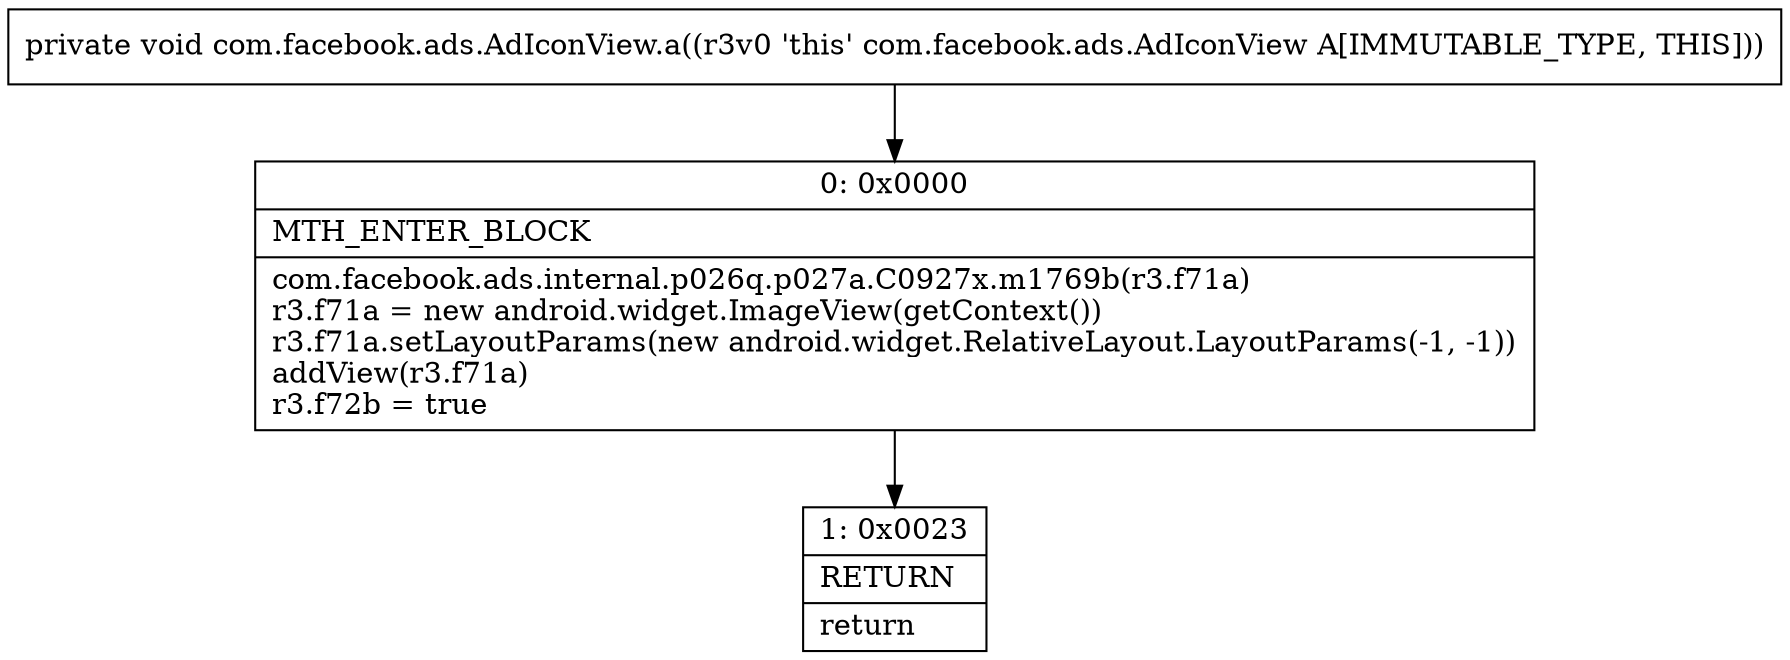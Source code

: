 digraph "CFG forcom.facebook.ads.AdIconView.a()V" {
Node_0 [shape=record,label="{0\:\ 0x0000|MTH_ENTER_BLOCK\l|com.facebook.ads.internal.p026q.p027a.C0927x.m1769b(r3.f71a)\lr3.f71a = new android.widget.ImageView(getContext())\lr3.f71a.setLayoutParams(new android.widget.RelativeLayout.LayoutParams(\-1, \-1))\laddView(r3.f71a)\lr3.f72b = true\l}"];
Node_1 [shape=record,label="{1\:\ 0x0023|RETURN\l|return\l}"];
MethodNode[shape=record,label="{private void com.facebook.ads.AdIconView.a((r3v0 'this' com.facebook.ads.AdIconView A[IMMUTABLE_TYPE, THIS])) }"];
MethodNode -> Node_0;
Node_0 -> Node_1;
}


